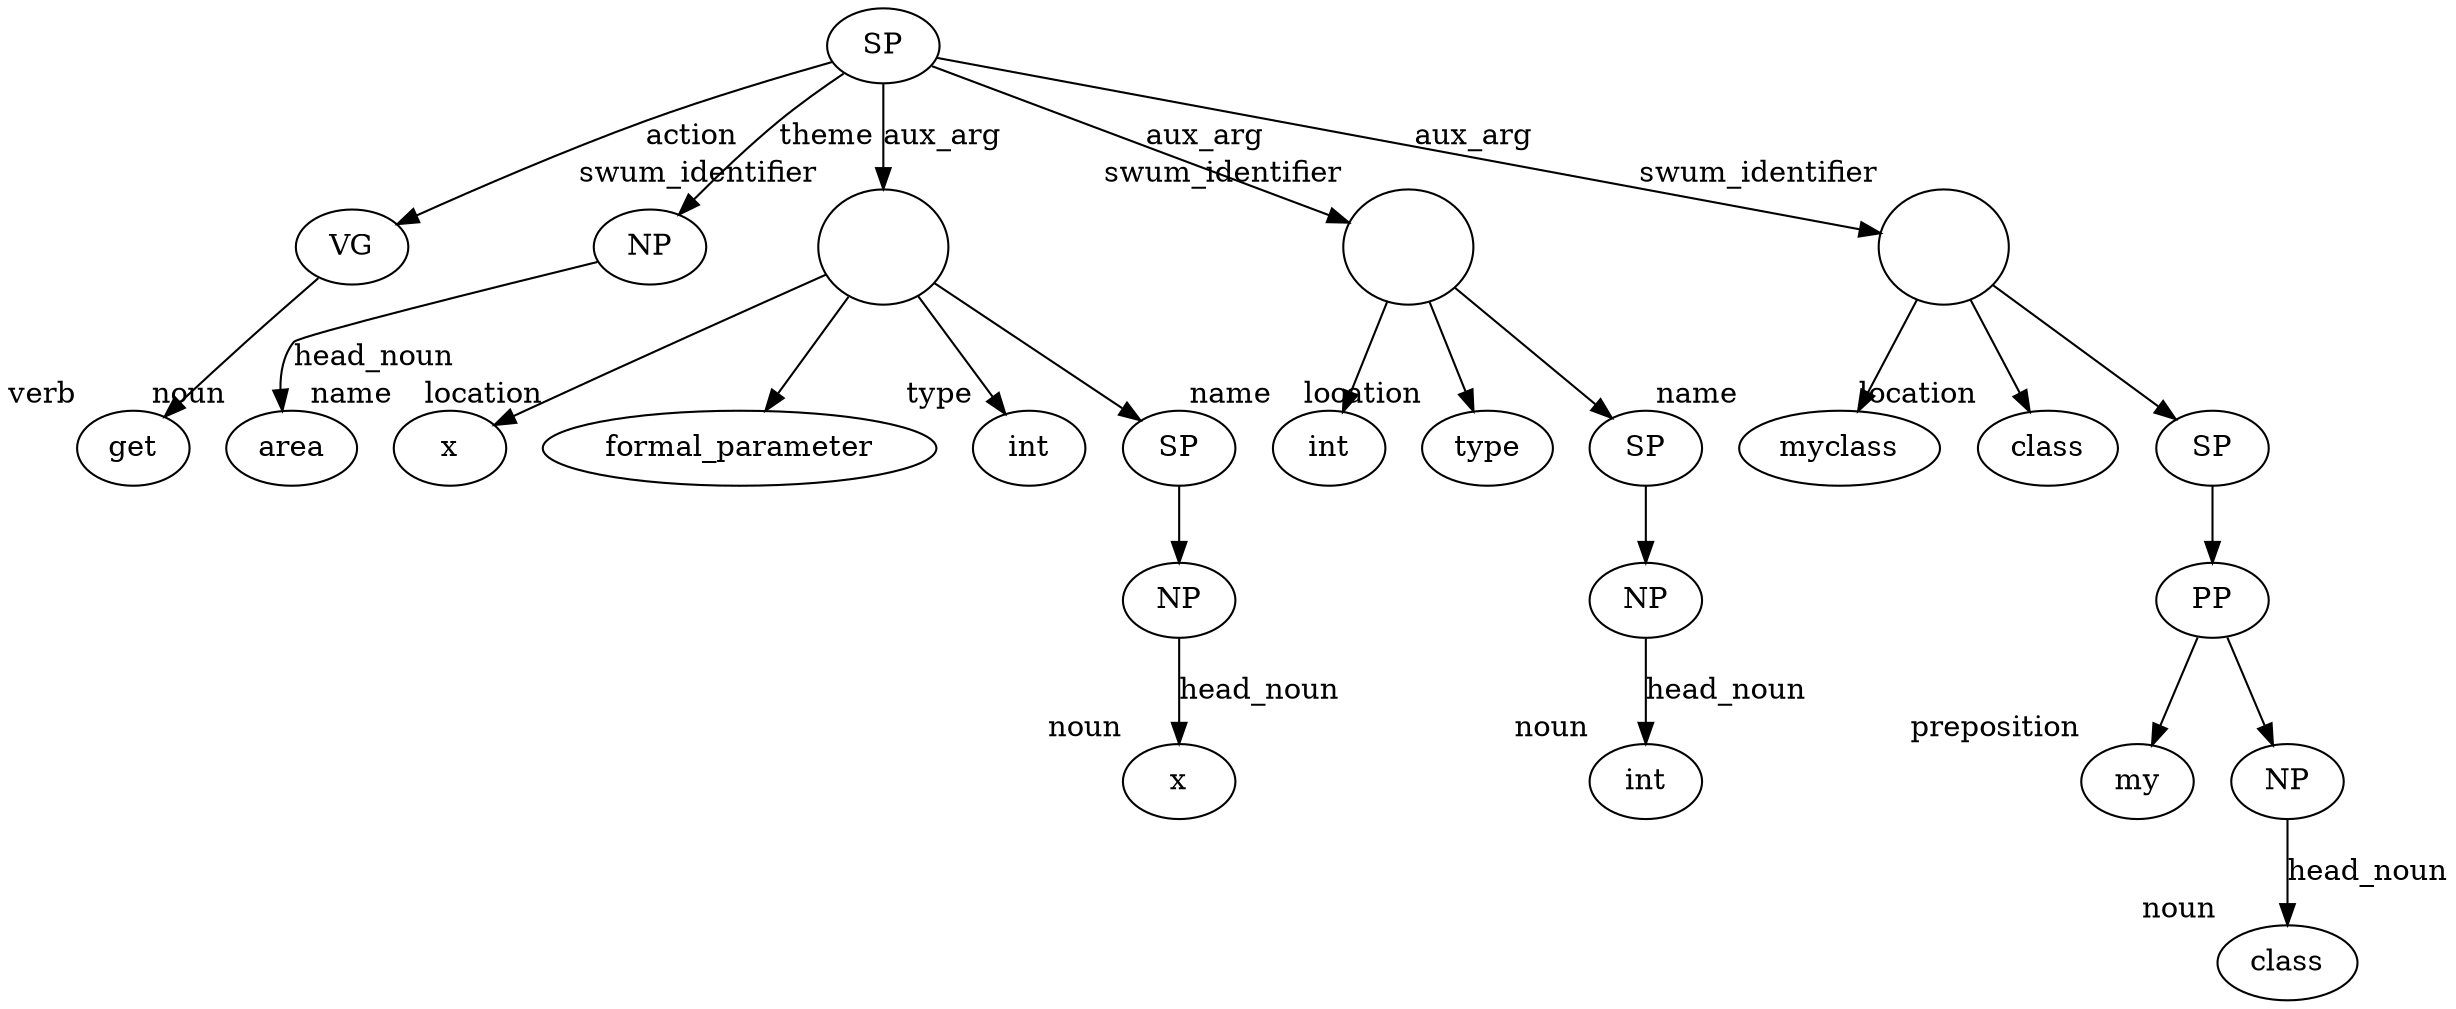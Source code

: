 digraph G {
	swum_phrase [label=SP]
	verb_group0 [label=VG]
	swum_phrase -> verb_group0 [label=action]
	verb1 [label=get xlabel=verb]
	verb_group0 -> verb1
	noun_phrase2 [label=NP]
	swum_phrase -> noun_phrase2 [label=theme]
	noun3 [label=area xlabel=noun]
	noun_phrase2 -> noun3 [label=head_noun]
	swum_identifier4 [label="
      " xlabel=swum_identifier]
	swum_phrase -> swum_identifier4 [label=aux_arg]
	name5 [label=x xlabel=name]
	swum_identifier4 -> name5
	location6 [label=formal_parameter xlabel=location]
	swum_identifier4 -> location6
	type7 [label=int xlabel=type]
	swum_identifier4 -> type7
	swum_phrase8 [label=SP]
	swum_identifier4 -> swum_phrase8
	noun_phrase9 [label=NP]
	swum_phrase8 -> noun_phrase9
	noun10 [label=x xlabel=noun]
	noun_phrase9 -> noun10 [label=head_noun]
	swum_identifier11 [label="
      " xlabel=swum_identifier]
	swum_phrase -> swum_identifier11 [label=aux_arg]
	name12 [label=int xlabel=name]
	swum_identifier11 -> name12
	location13 [label=type xlabel=location]
	swum_identifier11 -> location13
	swum_phrase14 [label=SP]
	swum_identifier11 -> swum_phrase14
	noun_phrase15 [label=NP]
	swum_phrase14 -> noun_phrase15
	noun16 [label=int xlabel=noun]
	noun_phrase15 -> noun16 [label=head_noun]
	swum_identifier17 [label="
      " xlabel=swum_identifier]
	swum_phrase -> swum_identifier17 [label=aux_arg]
	name18 [label=myclass xlabel=name]
	swum_identifier17 -> name18
	location19 [label=class xlabel=location]
	swum_identifier17 -> location19
	swum_phrase20 [label=SP]
	swum_identifier17 -> swum_phrase20
	prepositional_phrase21 [label=PP]
	swum_phrase20 -> prepositional_phrase21
	preposition22 [label=my xlabel=preposition]
	prepositional_phrase21 -> preposition22
	noun_phrase23 [label=NP]
	prepositional_phrase21 -> noun_phrase23
	noun24 [label=class xlabel=noun]
	noun_phrase23 -> noun24 [label=head_noun]
}
